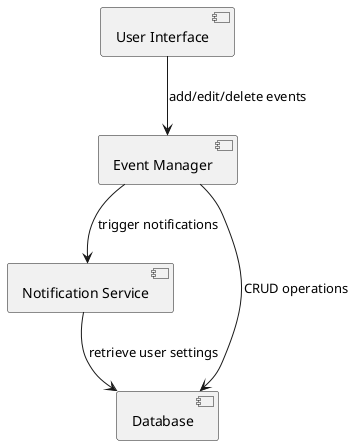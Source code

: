 @startuml

component "User Interface" as UI
component "Event Manager" as EventManager
component "Notification Service" as NotificationService
component "Database" as Database

UI --> EventManager : add/edit/delete events
EventManager --> Database : CRUD operations
EventManager --> NotificationService : trigger notifications
NotificationService --> Database : retrieve user settings

@enduml
